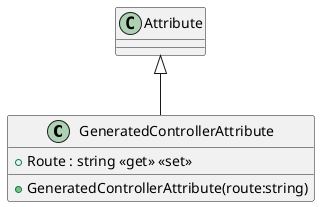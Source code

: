 @startuml
class GeneratedControllerAttribute {
    + GeneratedControllerAttribute(route:string)
    + Route : string <<get>> <<set>>
}
Attribute <|-- GeneratedControllerAttribute
@enduml
